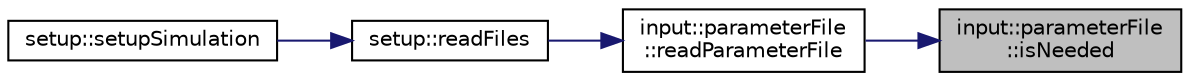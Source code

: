 digraph "input::parameterFile::isNeeded"
{
 // LATEX_PDF_SIZE
  edge [fontname="Helvetica",fontsize="10",labelfontname="Helvetica",labelfontsize="10"];
  node [fontname="Helvetica",fontsize="10",shape=record];
  rankdir="RL";
  Node1 [label="input::parameterFile\l::isNeeded",height=0.2,width=0.4,color="black", fillcolor="grey75", style="filled", fontcolor="black",tooltip="checks if reading topology file is needed"];
  Node1 -> Node2 [dir="back",color="midnightblue",fontsize="10",style="solid",fontname="Helvetica"];
  Node2 [label="input::parameterFile\l::readParameterFile",height=0.2,width=0.4,color="black", fillcolor="white", style="filled",URL="$namespaceinput_1_1parameterFile.html#a5d2d5af39f08ded241b8e74b9ea134f9",tooltip="constructs a ParameterFileReader and reads parameter file"];
  Node2 -> Node3 [dir="back",color="midnightblue",fontsize="10",style="solid",fontname="Helvetica"];
  Node3 [label="setup::readFiles",height=0.2,width=0.4,color="black", fillcolor="white", style="filled",URL="$namespacesetup.html#a18b2d98c1451bfb2c3cfee4f5434f086",tooltip="reads all the files needed for the simulation"];
  Node3 -> Node4 [dir="back",color="midnightblue",fontsize="10",style="solid",fontname="Helvetica"];
  Node4 [label="setup::setupSimulation",height=0.2,width=0.4,color="black", fillcolor="white", style="filled",URL="$namespacesetup.html#a1c000cdfa46aed7d8018017635915ae1",tooltip="setup the engine"];
}
